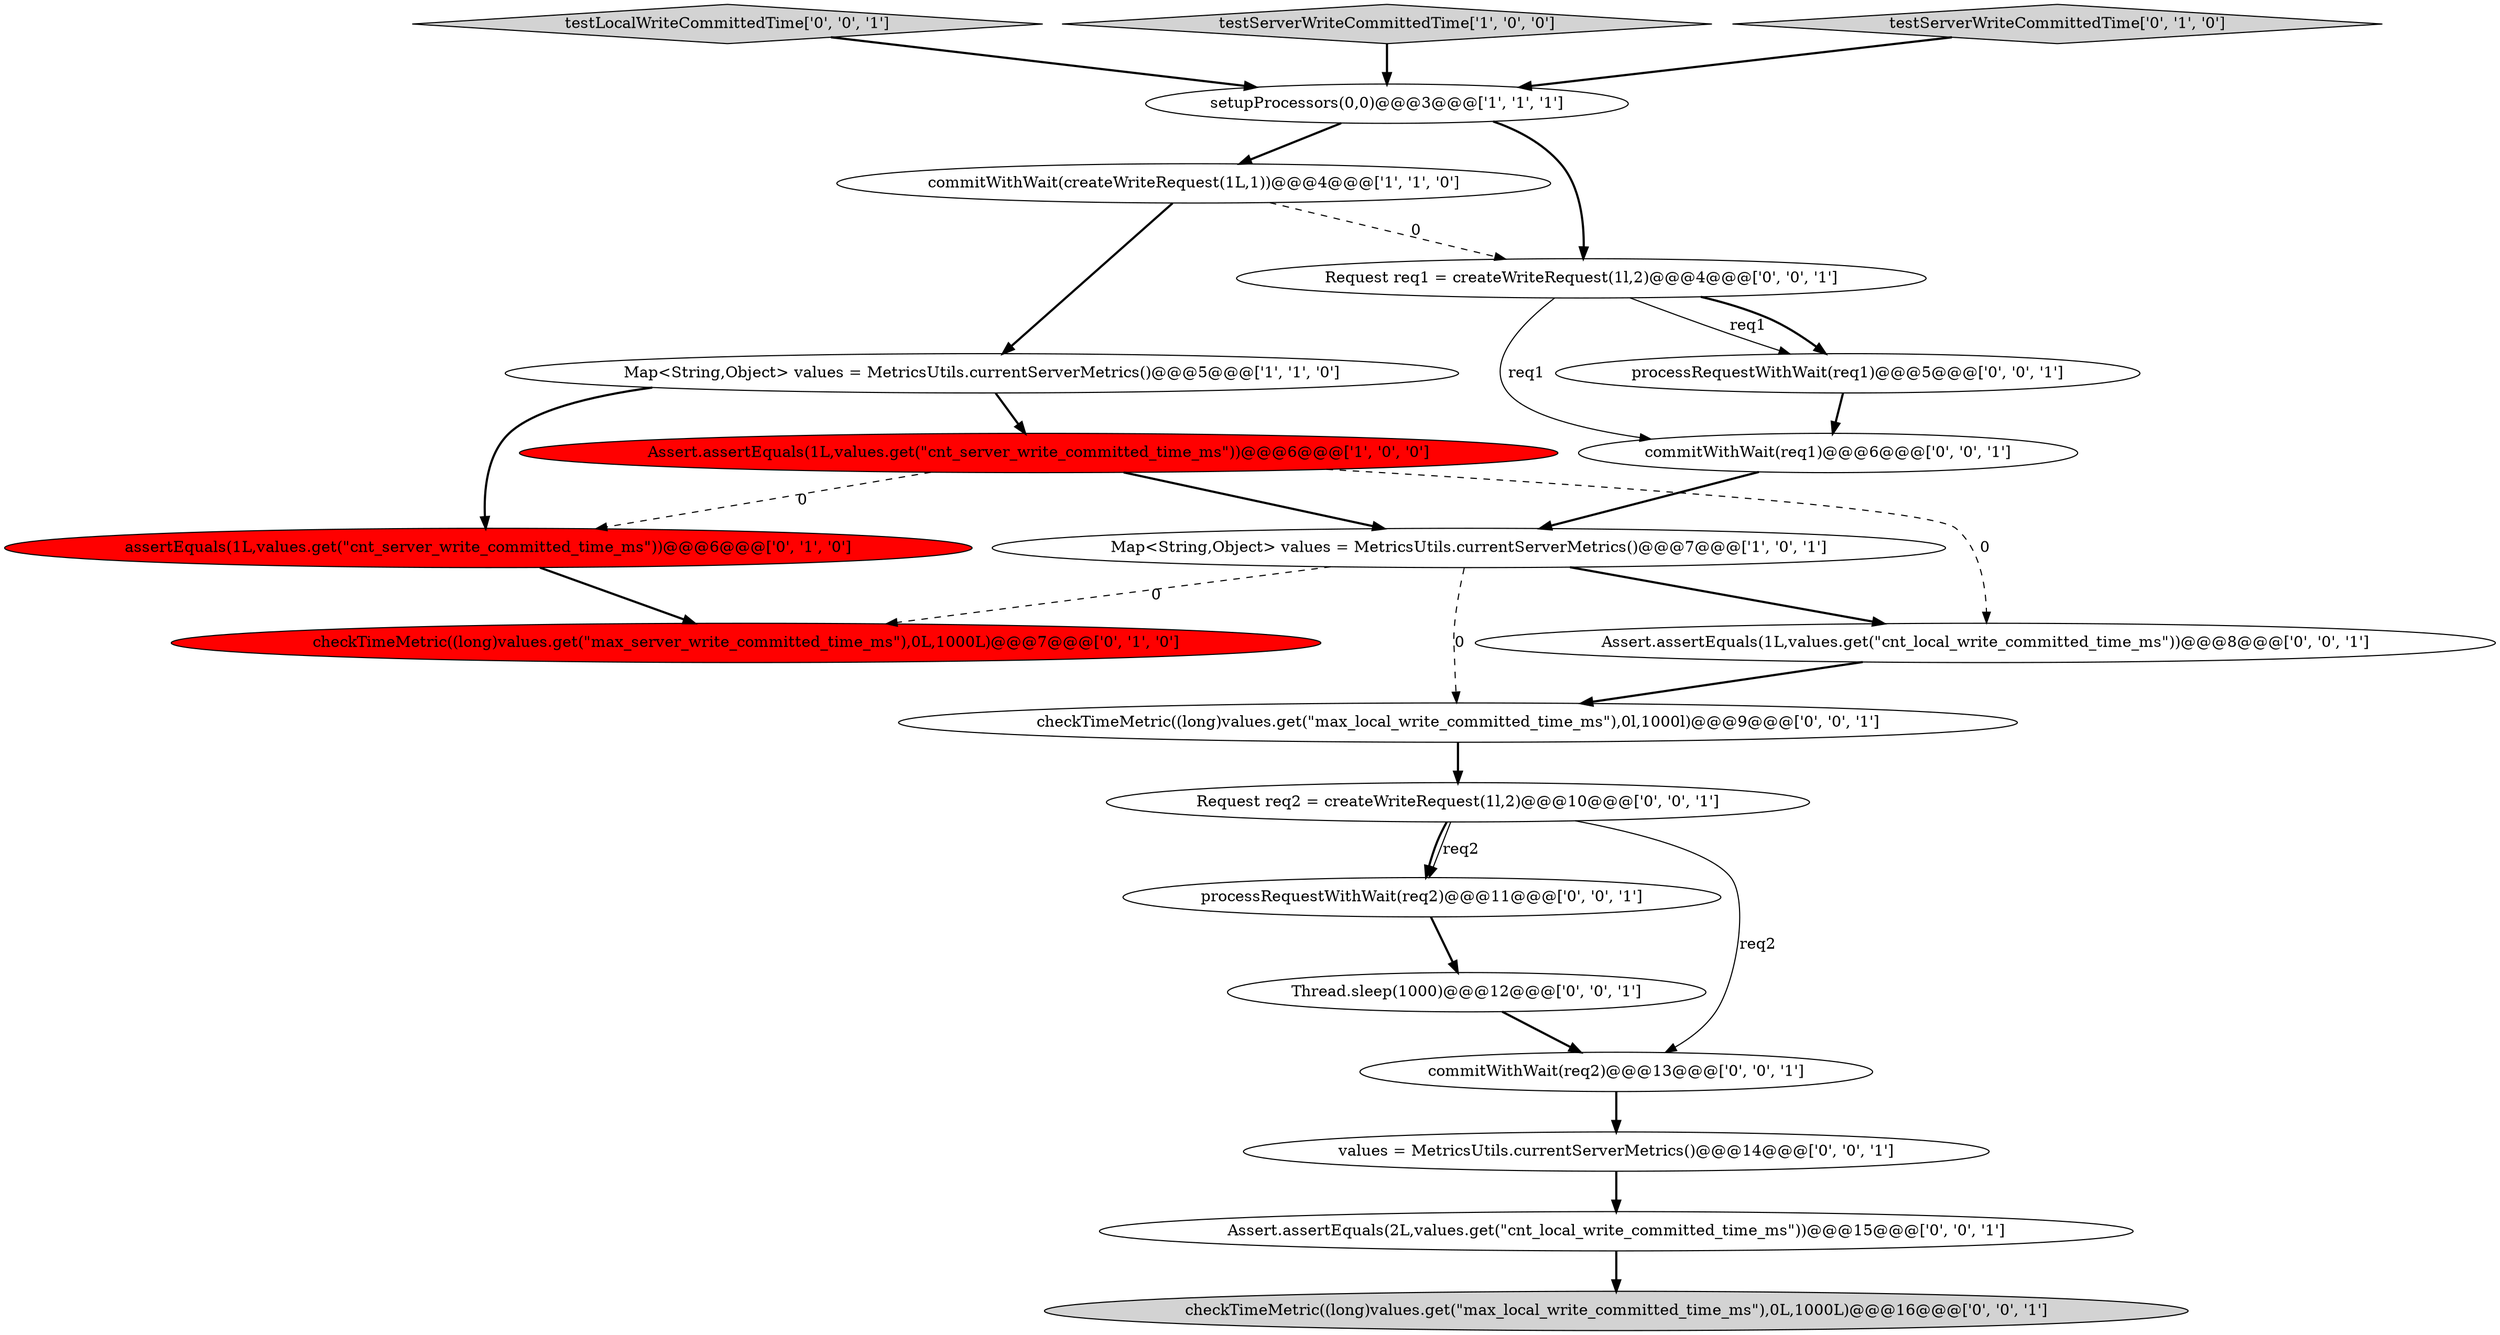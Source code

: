 digraph {
3 [style = filled, label = "setupProcessors(0,0)@@@3@@@['1', '1', '1']", fillcolor = white, shape = ellipse image = "AAA0AAABBB1BBB"];
14 [style = filled, label = "Thread.sleep(1000)@@@12@@@['0', '0', '1']", fillcolor = white, shape = ellipse image = "AAA0AAABBB3BBB"];
21 [style = filled, label = "checkTimeMetric((long)values.get(\"max_local_write_committed_time_ms\"),0L,1000L)@@@16@@@['0', '0', '1']", fillcolor = lightgray, shape = ellipse image = "AAA0AAABBB3BBB"];
1 [style = filled, label = "commitWithWait(createWriteRequest(1L,1))@@@4@@@['1', '1', '0']", fillcolor = white, shape = ellipse image = "AAA0AAABBB1BBB"];
7 [style = filled, label = "checkTimeMetric((long)values.get(\"max_server_write_committed_time_ms\"),0L,1000L)@@@7@@@['0', '1', '0']", fillcolor = red, shape = ellipse image = "AAA1AAABBB2BBB"];
9 [style = filled, label = "Request req1 = createWriteRequest(1l,2)@@@4@@@['0', '0', '1']", fillcolor = white, shape = ellipse image = "AAA0AAABBB3BBB"];
10 [style = filled, label = "processRequestWithWait(req1)@@@5@@@['0', '0', '1']", fillcolor = white, shape = ellipse image = "AAA0AAABBB3BBB"];
4 [style = filled, label = "Map<String,Object> values = MetricsUtils.currentServerMetrics()@@@7@@@['1', '0', '1']", fillcolor = white, shape = ellipse image = "AAA0AAABBB1BBB"];
19 [style = filled, label = "Assert.assertEquals(1L,values.get(\"cnt_local_write_committed_time_ms\"))@@@8@@@['0', '0', '1']", fillcolor = white, shape = ellipse image = "AAA0AAABBB3BBB"];
2 [style = filled, label = "Map<String,Object> values = MetricsUtils.currentServerMetrics()@@@5@@@['1', '1', '0']", fillcolor = white, shape = ellipse image = "AAA0AAABBB1BBB"];
0 [style = filled, label = "Assert.assertEquals(1L,values.get(\"cnt_server_write_committed_time_ms\"))@@@6@@@['1', '0', '0']", fillcolor = red, shape = ellipse image = "AAA1AAABBB1BBB"];
12 [style = filled, label = "Request req2 = createWriteRequest(1l,2)@@@10@@@['0', '0', '1']", fillcolor = white, shape = ellipse image = "AAA0AAABBB3BBB"];
15 [style = filled, label = "testLocalWriteCommittedTime['0', '0', '1']", fillcolor = lightgray, shape = diamond image = "AAA0AAABBB3BBB"];
5 [style = filled, label = "testServerWriteCommittedTime['1', '0', '0']", fillcolor = lightgray, shape = diamond image = "AAA0AAABBB1BBB"];
18 [style = filled, label = "Assert.assertEquals(2L,values.get(\"cnt_local_write_committed_time_ms\"))@@@15@@@['0', '0', '1']", fillcolor = white, shape = ellipse image = "AAA0AAABBB3BBB"];
17 [style = filled, label = "values = MetricsUtils.currentServerMetrics()@@@14@@@['0', '0', '1']", fillcolor = white, shape = ellipse image = "AAA0AAABBB3BBB"];
11 [style = filled, label = "processRequestWithWait(req2)@@@11@@@['0', '0', '1']", fillcolor = white, shape = ellipse image = "AAA0AAABBB3BBB"];
8 [style = filled, label = "assertEquals(1L,values.get(\"cnt_server_write_committed_time_ms\"))@@@6@@@['0', '1', '0']", fillcolor = red, shape = ellipse image = "AAA1AAABBB2BBB"];
16 [style = filled, label = "checkTimeMetric((long)values.get(\"max_local_write_committed_time_ms\"),0l,1000l)@@@9@@@['0', '0', '1']", fillcolor = white, shape = ellipse image = "AAA0AAABBB3BBB"];
6 [style = filled, label = "testServerWriteCommittedTime['0', '1', '0']", fillcolor = lightgray, shape = diamond image = "AAA0AAABBB2BBB"];
13 [style = filled, label = "commitWithWait(req2)@@@13@@@['0', '0', '1']", fillcolor = white, shape = ellipse image = "AAA0AAABBB3BBB"];
20 [style = filled, label = "commitWithWait(req1)@@@6@@@['0', '0', '1']", fillcolor = white, shape = ellipse image = "AAA0AAABBB3BBB"];
5->3 [style = bold, label=""];
6->3 [style = bold, label=""];
10->20 [style = bold, label=""];
9->10 [style = solid, label="req1"];
4->16 [style = dashed, label="0"];
3->1 [style = bold, label=""];
11->14 [style = bold, label=""];
0->19 [style = dashed, label="0"];
12->13 [style = solid, label="req2"];
12->11 [style = bold, label=""];
4->19 [style = bold, label=""];
1->9 [style = dashed, label="0"];
9->10 [style = bold, label=""];
15->3 [style = bold, label=""];
8->7 [style = bold, label=""];
20->4 [style = bold, label=""];
19->16 [style = bold, label=""];
3->9 [style = bold, label=""];
13->17 [style = bold, label=""];
2->0 [style = bold, label=""];
0->4 [style = bold, label=""];
4->7 [style = dashed, label="0"];
0->8 [style = dashed, label="0"];
1->2 [style = bold, label=""];
14->13 [style = bold, label=""];
18->21 [style = bold, label=""];
9->20 [style = solid, label="req1"];
16->12 [style = bold, label=""];
12->11 [style = solid, label="req2"];
17->18 [style = bold, label=""];
2->8 [style = bold, label=""];
}
